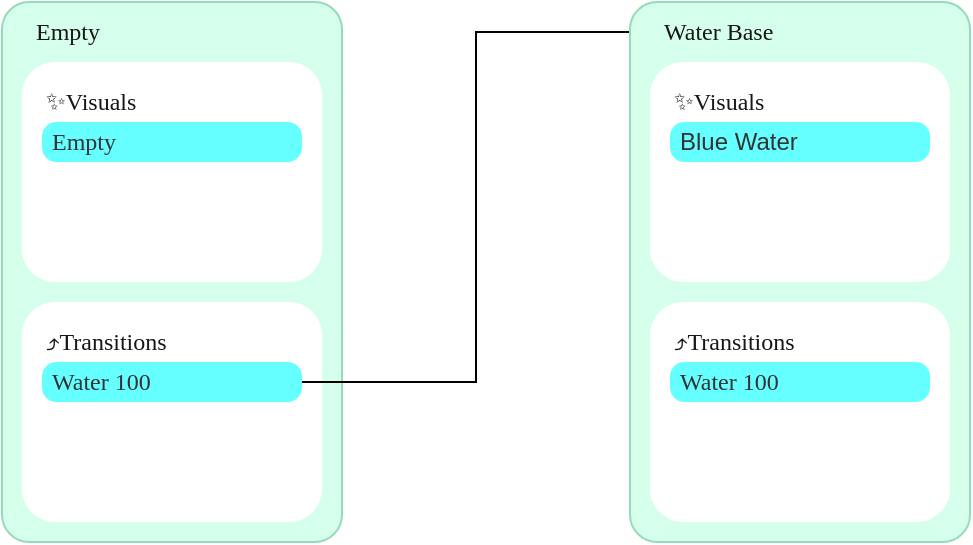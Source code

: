 <mxfile version="21.6.5" type="device">
  <diagram id="C5RBs43oDa-KdzZeNtuy" name="Brew Graph">
    <mxGraphModel dx="988" dy="570" grid="1" gridSize="10" guides="1" tooltips="1" connect="1" arrows="1" fold="1" page="1" pageScale="1" pageWidth="827" pageHeight="1169" math="0" shadow="0">
      <root>
        <mxCell id="WIyWlLk6GJQsqaUBKTNV-0" />
        <mxCell id="WIyWlLk6GJQsqaUBKTNV-1" parent="WIyWlLk6GJQsqaUBKTNV-0" />
        <mxCell id="3ejF1AnjHb9Fglf-y1sA-0" value="" style="rounded=1;whiteSpace=wrap;html=1;fillColor=#d6ffeb;fontColor=#333333;strokeColor=#94dbb9;arcSize=8;" vertex="1" parent="WIyWlLk6GJQsqaUBKTNV-1">
          <mxGeometry x="100" y="110" width="170" height="270" as="geometry" />
        </mxCell>
        <mxCell id="3ejF1AnjHb9Fglf-y1sA-1" value="Empty" style="text;html=1;strokeColor=none;fillColor=none;align=left;verticalAlign=middle;whiteSpace=wrap;rounded=0;fontFamily=Lucida Console;spacingLeft=5;fontColor=#171717;" vertex="1" parent="WIyWlLk6GJQsqaUBKTNV-1">
          <mxGeometry x="110" y="110" width="140" height="30" as="geometry" />
        </mxCell>
        <mxCell id="3ejF1AnjHb9Fglf-y1sA-2" value="" style="rounded=1;whiteSpace=wrap;html=1;fillColor=#FFFFFF;fontColor=#333333;strokeColor=none;" vertex="1" parent="WIyWlLk6GJQsqaUBKTNV-1">
          <mxGeometry x="110" y="140" width="150" height="110" as="geometry" />
        </mxCell>
        <mxCell id="3ejF1AnjHb9Fglf-y1sA-3" value="✨Visuals" style="text;html=1;strokeColor=none;fillColor=none;align=left;verticalAlign=middle;whiteSpace=wrap;rounded=0;fontFamily=Lucida Console;fontColor=#171717;" vertex="1" parent="WIyWlLk6GJQsqaUBKTNV-1">
          <mxGeometry x="120" y="150" width="70" height="20" as="geometry" />
        </mxCell>
        <mxCell id="3ejF1AnjHb9Fglf-y1sA-7" value="" style="rounded=1;whiteSpace=wrap;html=1;fillColor=#FFFFFF;fontColor=#333333;strokeColor=none;" vertex="1" parent="WIyWlLk6GJQsqaUBKTNV-1">
          <mxGeometry x="110" y="260" width="150" height="110" as="geometry" />
        </mxCell>
        <mxCell id="3ejF1AnjHb9Fglf-y1sA-8" value="⤴️Transitions" style="text;html=1;strokeColor=none;fillColor=none;align=left;verticalAlign=middle;whiteSpace=wrap;rounded=0;fontFamily=Lucida Console;fontColor=#171717;" vertex="1" parent="WIyWlLk6GJQsqaUBKTNV-1">
          <mxGeometry x="120" y="270" width="110" height="20" as="geometry" />
        </mxCell>
        <mxCell id="3ejF1AnjHb9Fglf-y1sA-14" style="edgeStyle=orthogonalEdgeStyle;rounded=0;orthogonalLoop=1;jettySize=auto;html=1;exitX=1;exitY=0.5;exitDx=0;exitDy=0;entryX=0;entryY=0.5;entryDx=0;entryDy=0;" edge="1" parent="WIyWlLk6GJQsqaUBKTNV-1" source="3ejF1AnjHb9Fglf-y1sA-9" target="3ejF1AnjHb9Fglf-y1sA-16">
          <mxGeometry relative="1" as="geometry">
            <mxPoint x="350" y="299.944" as="targetPoint" />
          </mxGeometry>
        </mxCell>
        <mxCell id="3ejF1AnjHb9Fglf-y1sA-9" value="Water 100" style="rounded=1;whiteSpace=wrap;html=1;fillColor=#66FFFF;fontColor=#333333;strokeColor=none;arcSize=36;align=left;fontFamily=Lucida Console;spacingLeft=5;verticalAlign=middle;spacing=0;" vertex="1" parent="WIyWlLk6GJQsqaUBKTNV-1">
          <mxGeometry x="120" y="290" width="130" height="20" as="geometry" />
        </mxCell>
        <mxCell id="3ejF1AnjHb9Fglf-y1sA-13" value="Empty" style="rounded=1;whiteSpace=wrap;html=1;fillColor=#66FFFF;fontColor=#333333;strokeColor=none;arcSize=36;align=left;fontFamily=Lucida Console;spacingLeft=5;verticalAlign=middle;spacing=0;" vertex="1" parent="WIyWlLk6GJQsqaUBKTNV-1">
          <mxGeometry x="120" y="170" width="130" height="20" as="geometry" />
        </mxCell>
        <mxCell id="3ejF1AnjHb9Fglf-y1sA-23" value="" style="group" vertex="1" connectable="0" parent="WIyWlLk6GJQsqaUBKTNV-1">
          <mxGeometry x="414" y="110" width="170" height="270" as="geometry" />
        </mxCell>
        <mxCell id="3ejF1AnjHb9Fglf-y1sA-15" value="" style="rounded=1;whiteSpace=wrap;html=1;fillColor=#d6ffeb;fontColor=#333333;strokeColor=#94dbb9;arcSize=8;" vertex="1" parent="3ejF1AnjHb9Fglf-y1sA-23">
          <mxGeometry width="170" height="270" as="geometry" />
        </mxCell>
        <mxCell id="3ejF1AnjHb9Fglf-y1sA-16" value="Water Base" style="text;html=1;strokeColor=none;fillColor=none;align=left;verticalAlign=middle;whiteSpace=wrap;rounded=0;fontFamily=Lucida Console;spacingLeft=5;fontColor=#171717;" vertex="1" parent="3ejF1AnjHb9Fglf-y1sA-23">
          <mxGeometry x="10" width="140" height="30" as="geometry" />
        </mxCell>
        <mxCell id="3ejF1AnjHb9Fglf-y1sA-17" value="" style="rounded=1;whiteSpace=wrap;html=1;fillColor=#FFFFFF;fontColor=#333333;strokeColor=none;" vertex="1" parent="3ejF1AnjHb9Fglf-y1sA-23">
          <mxGeometry x="10" y="30" width="150" height="110" as="geometry" />
        </mxCell>
        <mxCell id="3ejF1AnjHb9Fglf-y1sA-18" value="✨Visuals" style="text;html=1;strokeColor=none;fillColor=none;align=left;verticalAlign=middle;whiteSpace=wrap;rounded=0;fontFamily=Lucida Console;fontColor=#171717;" vertex="1" parent="3ejF1AnjHb9Fglf-y1sA-23">
          <mxGeometry x="20" y="40" width="70" height="20" as="geometry" />
        </mxCell>
        <mxCell id="3ejF1AnjHb9Fglf-y1sA-19" value="" style="rounded=1;whiteSpace=wrap;html=1;fillColor=#FFFFFF;fontColor=#333333;strokeColor=none;" vertex="1" parent="3ejF1AnjHb9Fglf-y1sA-23">
          <mxGeometry x="10" y="150" width="150" height="110" as="geometry" />
        </mxCell>
        <mxCell id="3ejF1AnjHb9Fglf-y1sA-20" value="⤴️Transitions" style="text;html=1;strokeColor=none;fillColor=none;align=left;verticalAlign=middle;whiteSpace=wrap;rounded=0;fontFamily=Lucida Console;fontColor=#171717;" vertex="1" parent="3ejF1AnjHb9Fglf-y1sA-23">
          <mxGeometry x="20" y="160" width="110" height="20" as="geometry" />
        </mxCell>
        <mxCell id="3ejF1AnjHb9Fglf-y1sA-21" value="Water 100" style="rounded=1;whiteSpace=wrap;html=1;fillColor=#66FFFF;fontColor=#333333;strokeColor=none;arcSize=36;align=left;fontFamily=Lucida Console;spacingLeft=5;verticalAlign=middle;spacing=0;" vertex="1" parent="3ejF1AnjHb9Fglf-y1sA-23">
          <mxGeometry x="20" y="180" width="130" height="20" as="geometry" />
        </mxCell>
        <mxCell id="3ejF1AnjHb9Fglf-y1sA-22" value="Blue Water" style="rounded=1;whiteSpace=wrap;html=1;fillColor=#66FFFF;fontColor=#333333;strokeColor=none;arcSize=36;align=left;fontFamily=Helvetica;spacingLeft=5;verticalAlign=middle;spacing=0;" vertex="1" parent="3ejF1AnjHb9Fglf-y1sA-23">
          <mxGeometry x="20" y="60" width="130" height="20" as="geometry" />
        </mxCell>
      </root>
    </mxGraphModel>
  </diagram>
</mxfile>
